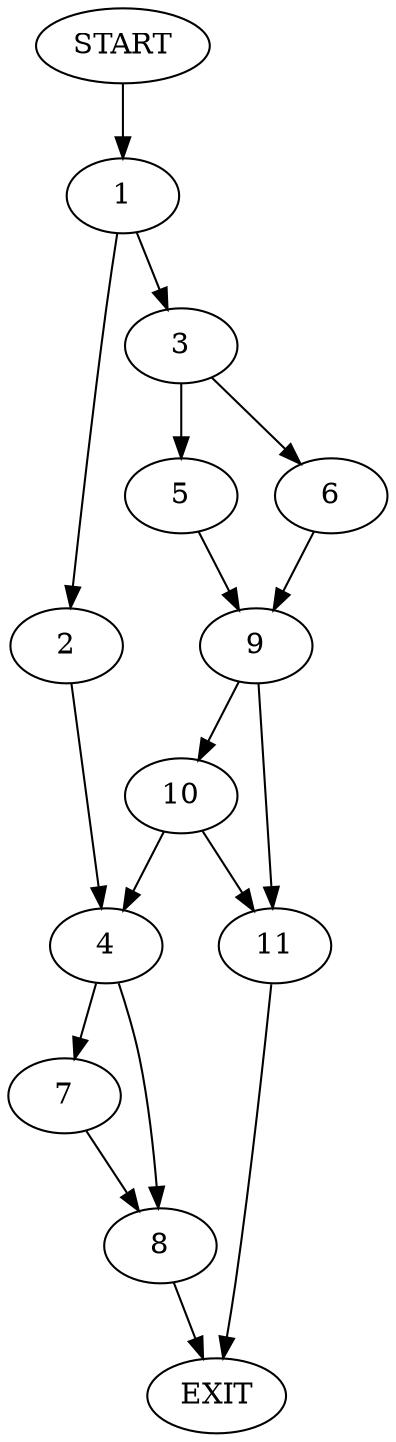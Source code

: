 digraph {
0 [label="START"]
12 [label="EXIT"]
0 -> 1
1 -> 2
1 -> 3
2 -> 4
3 -> 5
3 -> 6
4 -> 7
4 -> 8
6 -> 9
5 -> 9
9 -> 10
9 -> 11
10 -> 4
10 -> 11
11 -> 12
8 -> 12
7 -> 8
}
